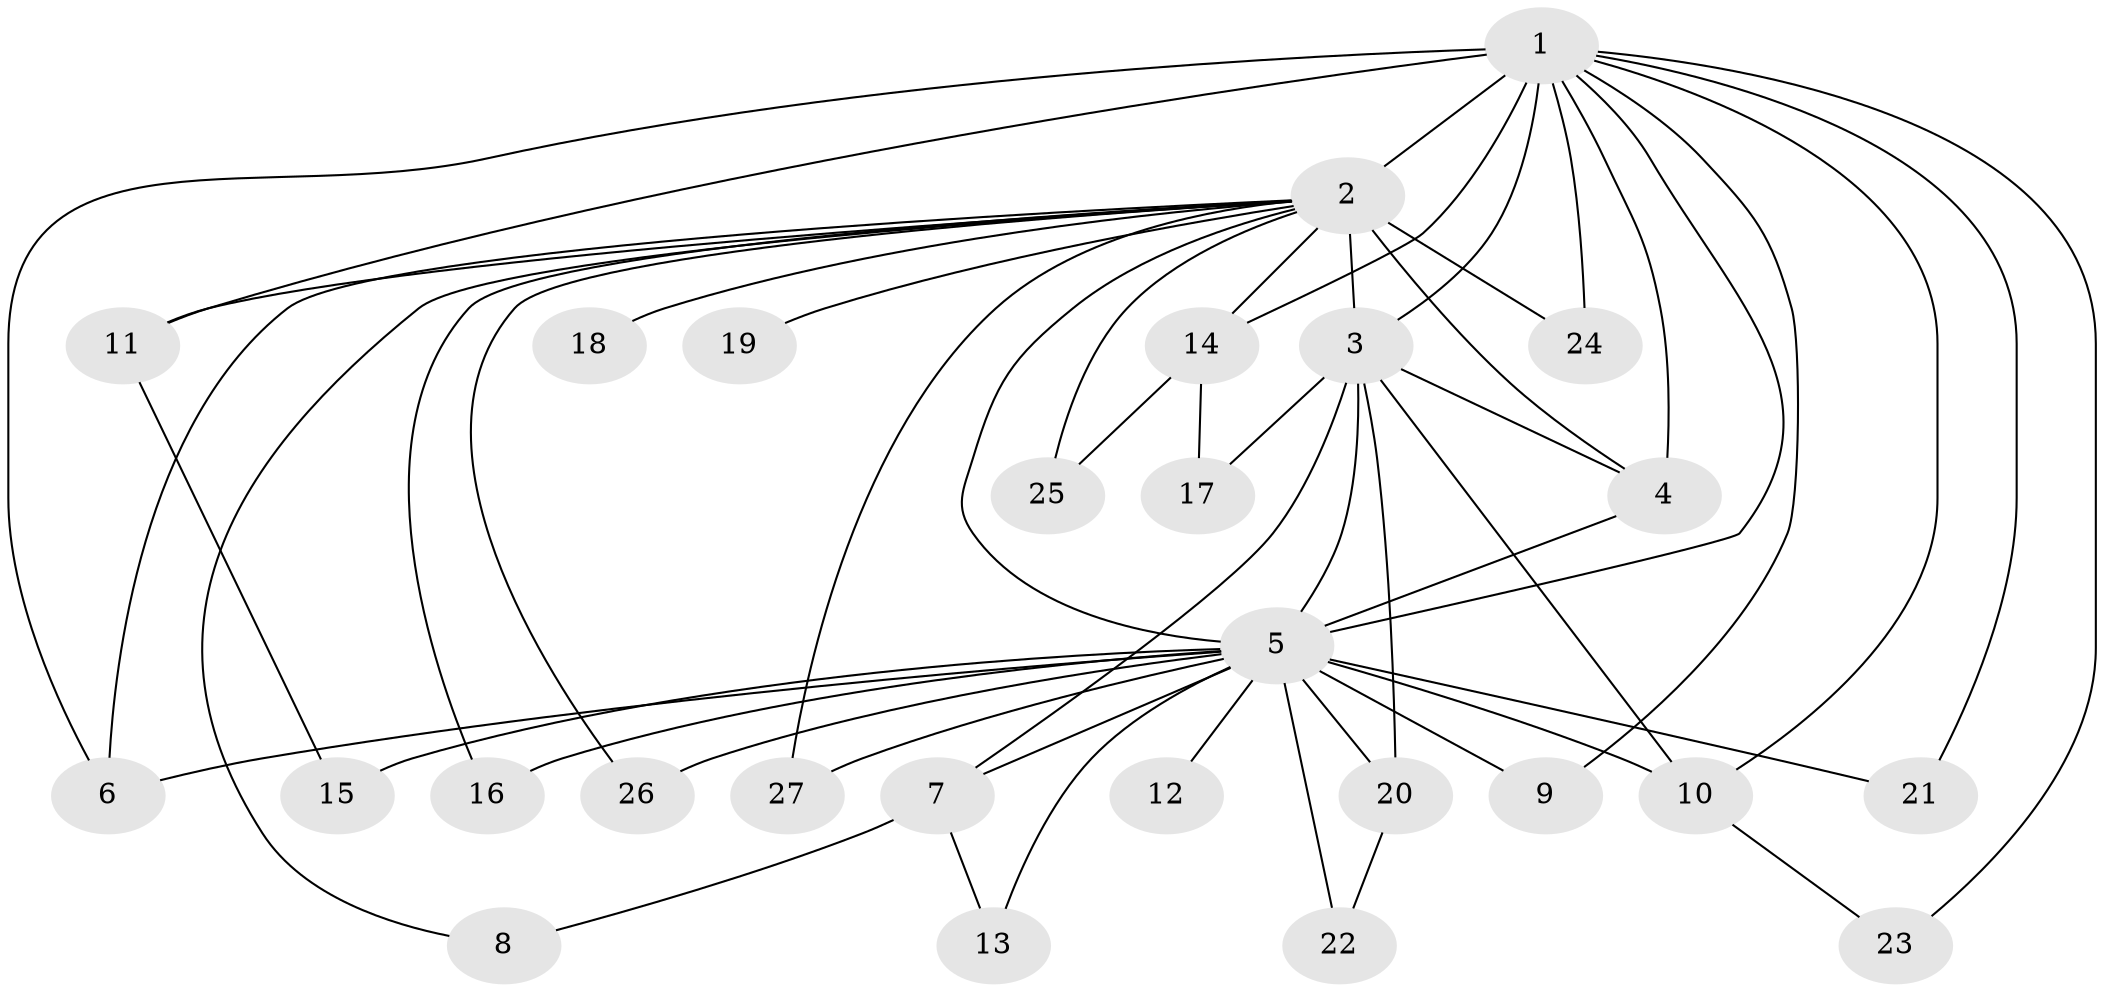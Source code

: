 // original degree distribution, {14: 0.018867924528301886, 16: 0.018867924528301886, 15: 0.05660377358490566, 22: 0.018867924528301886, 18: 0.018867924528301886, 17: 0.018867924528301886, 20: 0.018867924528301886, 11: 0.018867924528301886, 3: 0.1320754716981132, 4: 0.05660377358490566, 2: 0.6226415094339622}
// Generated by graph-tools (version 1.1) at 2025/34/03/09/25 02:34:56]
// undirected, 27 vertices, 53 edges
graph export_dot {
graph [start="1"]
  node [color=gray90,style=filled];
  1;
  2;
  3;
  4;
  5;
  6;
  7;
  8;
  9;
  10;
  11;
  12;
  13;
  14;
  15;
  16;
  17;
  18;
  19;
  20;
  21;
  22;
  23;
  24;
  25;
  26;
  27;
  1 -- 2 [weight=7.0];
  1 -- 3 [weight=4.0];
  1 -- 4 [weight=4.0];
  1 -- 5 [weight=4.0];
  1 -- 6 [weight=1.0];
  1 -- 9 [weight=1.0];
  1 -- 10 [weight=1.0];
  1 -- 11 [weight=1.0];
  1 -- 14 [weight=1.0];
  1 -- 21 [weight=1.0];
  1 -- 23 [weight=1.0];
  1 -- 24 [weight=1.0];
  2 -- 3 [weight=5.0];
  2 -- 4 [weight=17.0];
  2 -- 5 [weight=6.0];
  2 -- 6 [weight=1.0];
  2 -- 8 [weight=1.0];
  2 -- 11 [weight=1.0];
  2 -- 14 [weight=1.0];
  2 -- 16 [weight=1.0];
  2 -- 18 [weight=2.0];
  2 -- 19 [weight=2.0];
  2 -- 24 [weight=1.0];
  2 -- 25 [weight=1.0];
  2 -- 26 [weight=1.0];
  2 -- 27 [weight=1.0];
  3 -- 4 [weight=4.0];
  3 -- 5 [weight=4.0];
  3 -- 7 [weight=1.0];
  3 -- 10 [weight=6.0];
  3 -- 17 [weight=1.0];
  3 -- 20 [weight=1.0];
  4 -- 5 [weight=4.0];
  5 -- 6 [weight=1.0];
  5 -- 7 [weight=1.0];
  5 -- 9 [weight=1.0];
  5 -- 10 [weight=3.0];
  5 -- 12 [weight=2.0];
  5 -- 13 [weight=1.0];
  5 -- 15 [weight=1.0];
  5 -- 16 [weight=1.0];
  5 -- 20 [weight=1.0];
  5 -- 21 [weight=1.0];
  5 -- 22 [weight=1.0];
  5 -- 26 [weight=1.0];
  5 -- 27 [weight=1.0];
  7 -- 8 [weight=1.0];
  7 -- 13 [weight=1.0];
  10 -- 23 [weight=1.0];
  11 -- 15 [weight=1.0];
  14 -- 17 [weight=1.0];
  14 -- 25 [weight=1.0];
  20 -- 22 [weight=1.0];
}
